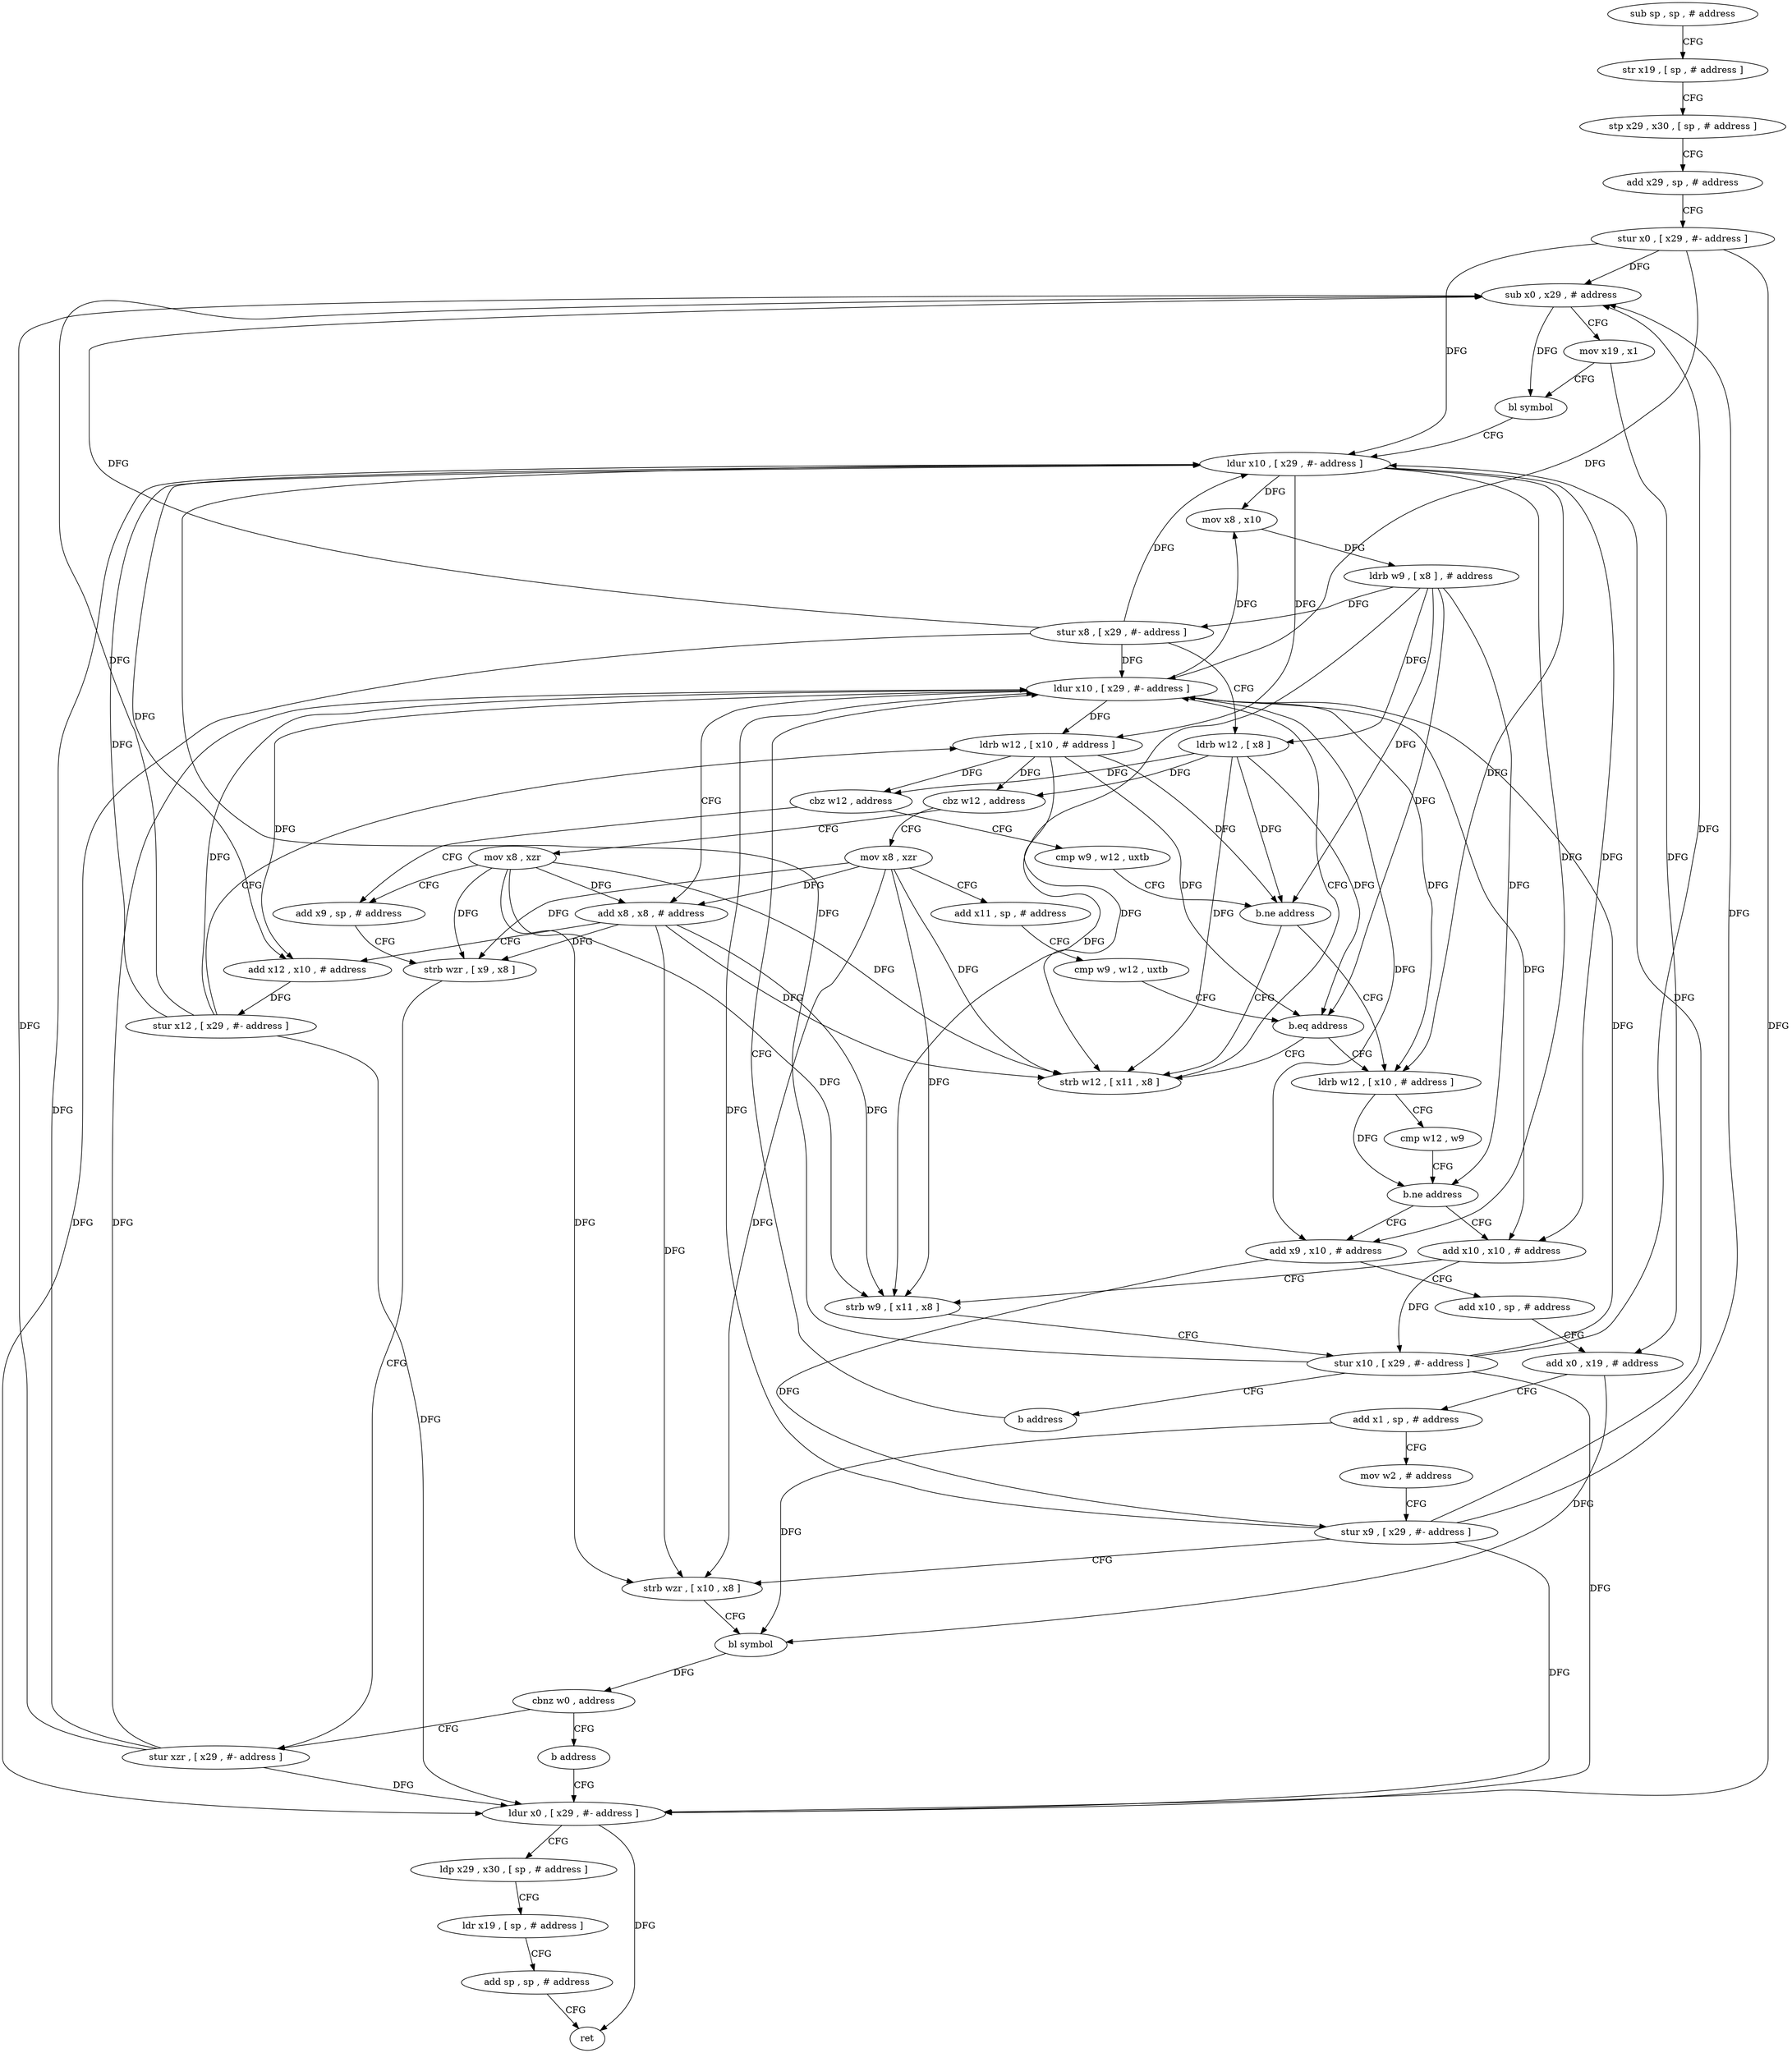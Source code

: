 digraph "func" {
"131176" [label = "sub sp , sp , # address" ]
"131180" [label = "str x19 , [ sp , # address ]" ]
"131184" [label = "stp x29 , x30 , [ sp , # address ]" ]
"131188" [label = "add x29 , sp , # address" ]
"131192" [label = "stur x0 , [ x29 , #- address ]" ]
"131196" [label = "sub x0 , x29 , # address" ]
"131200" [label = "mov x19 , x1" ]
"131204" [label = "bl symbol" ]
"131208" [label = "ldur x10 , [ x29 , #- address ]" ]
"131212" [label = "mov x8 , x10" ]
"131216" [label = "ldrb w9 , [ x8 ] , # address" ]
"131220" [label = "stur x8 , [ x29 , #- address ]" ]
"131224" [label = "ldrb w12 , [ x8 ]" ]
"131228" [label = "cbz w12 , address" ]
"131312" [label = "mov x8 , xzr" ]
"131232" [label = "mov x8 , xzr" ]
"131316" [label = "add x9 , sp , # address" ]
"131236" [label = "add x11 , sp , # address" ]
"131240" [label = "cmp w9 , w12 , uxtb" ]
"131244" [label = "b.eq address" ]
"131284" [label = "ldrb w12 , [ x10 , # address ]" ]
"131248" [label = "strb w12 , [ x11 , x8 ]" ]
"131288" [label = "cmp w12 , w9" ]
"131292" [label = "b.ne address" ]
"131348" [label = "add x9 , x10 , # address" ]
"131296" [label = "add x10 , x10 , # address" ]
"131252" [label = "ldur x10 , [ x29 , #- address ]" ]
"131352" [label = "add x10 , sp , # address" ]
"131356" [label = "add x0 , x19 , # address" ]
"131360" [label = "add x1 , sp , # address" ]
"131364" [label = "mov w2 , # address" ]
"131368" [label = "stur x9 , [ x29 , #- address ]" ]
"131372" [label = "strb wzr , [ x10 , x8 ]" ]
"131376" [label = "bl symbol" ]
"131380" [label = "cbnz w0 , address" ]
"131324" [label = "stur xzr , [ x29 , #- address ]" ]
"131384" [label = "b address" ]
"131300" [label = "strb w9 , [ x11 , x8 ]" ]
"131304" [label = "stur x10 , [ x29 , #- address ]" ]
"131308" [label = "b address" ]
"131320" [label = "strb wzr , [ x9 , x8 ]" ]
"131276" [label = "cmp w9 , w12 , uxtb" ]
"131280" [label = "b.ne address" ]
"131328" [label = "ldur x0 , [ x29 , #- address ]" ]
"131256" [label = "add x8 , x8 , # address" ]
"131260" [label = "add x12 , x10 , # address" ]
"131264" [label = "stur x12 , [ x29 , #- address ]" ]
"131268" [label = "ldrb w12 , [ x10 , # address ]" ]
"131272" [label = "cbz w12 , address" ]
"131332" [label = "ldp x29 , x30 , [ sp , # address ]" ]
"131336" [label = "ldr x19 , [ sp , # address ]" ]
"131340" [label = "add sp , sp , # address" ]
"131344" [label = "ret" ]
"131176" -> "131180" [ label = "CFG" ]
"131180" -> "131184" [ label = "CFG" ]
"131184" -> "131188" [ label = "CFG" ]
"131188" -> "131192" [ label = "CFG" ]
"131192" -> "131196" [ label = "DFG" ]
"131192" -> "131208" [ label = "DFG" ]
"131192" -> "131252" [ label = "DFG" ]
"131192" -> "131328" [ label = "DFG" ]
"131196" -> "131200" [ label = "CFG" ]
"131196" -> "131204" [ label = "DFG" ]
"131200" -> "131204" [ label = "CFG" ]
"131200" -> "131356" [ label = "DFG" ]
"131204" -> "131208" [ label = "CFG" ]
"131208" -> "131212" [ label = "DFG" ]
"131208" -> "131284" [ label = "DFG" ]
"131208" -> "131348" [ label = "DFG" ]
"131208" -> "131296" [ label = "DFG" ]
"131208" -> "131260" [ label = "DFG" ]
"131208" -> "131268" [ label = "DFG" ]
"131212" -> "131216" [ label = "DFG" ]
"131216" -> "131220" [ label = "DFG" ]
"131216" -> "131244" [ label = "DFG" ]
"131216" -> "131292" [ label = "DFG" ]
"131216" -> "131300" [ label = "DFG" ]
"131216" -> "131280" [ label = "DFG" ]
"131216" -> "131224" [ label = "DFG" ]
"131220" -> "131224" [ label = "CFG" ]
"131220" -> "131196" [ label = "DFG" ]
"131220" -> "131208" [ label = "DFG" ]
"131220" -> "131252" [ label = "DFG" ]
"131220" -> "131328" [ label = "DFG" ]
"131224" -> "131228" [ label = "DFG" ]
"131224" -> "131244" [ label = "DFG" ]
"131224" -> "131248" [ label = "DFG" ]
"131224" -> "131272" [ label = "DFG" ]
"131224" -> "131280" [ label = "DFG" ]
"131228" -> "131312" [ label = "CFG" ]
"131228" -> "131232" [ label = "CFG" ]
"131312" -> "131316" [ label = "CFG" ]
"131312" -> "131320" [ label = "DFG" ]
"131312" -> "131248" [ label = "DFG" ]
"131312" -> "131372" [ label = "DFG" ]
"131312" -> "131300" [ label = "DFG" ]
"131312" -> "131256" [ label = "DFG" ]
"131232" -> "131236" [ label = "CFG" ]
"131232" -> "131320" [ label = "DFG" ]
"131232" -> "131248" [ label = "DFG" ]
"131232" -> "131372" [ label = "DFG" ]
"131232" -> "131300" [ label = "DFG" ]
"131232" -> "131256" [ label = "DFG" ]
"131316" -> "131320" [ label = "CFG" ]
"131236" -> "131240" [ label = "CFG" ]
"131240" -> "131244" [ label = "CFG" ]
"131244" -> "131284" [ label = "CFG" ]
"131244" -> "131248" [ label = "CFG" ]
"131284" -> "131288" [ label = "CFG" ]
"131284" -> "131292" [ label = "DFG" ]
"131248" -> "131252" [ label = "CFG" ]
"131288" -> "131292" [ label = "CFG" ]
"131292" -> "131348" [ label = "CFG" ]
"131292" -> "131296" [ label = "CFG" ]
"131348" -> "131352" [ label = "CFG" ]
"131348" -> "131368" [ label = "DFG" ]
"131296" -> "131300" [ label = "CFG" ]
"131296" -> "131304" [ label = "DFG" ]
"131252" -> "131256" [ label = "CFG" ]
"131252" -> "131212" [ label = "DFG" ]
"131252" -> "131284" [ label = "DFG" ]
"131252" -> "131348" [ label = "DFG" ]
"131252" -> "131296" [ label = "DFG" ]
"131252" -> "131260" [ label = "DFG" ]
"131252" -> "131268" [ label = "DFG" ]
"131352" -> "131356" [ label = "CFG" ]
"131356" -> "131360" [ label = "CFG" ]
"131356" -> "131376" [ label = "DFG" ]
"131360" -> "131364" [ label = "CFG" ]
"131360" -> "131376" [ label = "DFG" ]
"131364" -> "131368" [ label = "CFG" ]
"131368" -> "131372" [ label = "CFG" ]
"131368" -> "131196" [ label = "DFG" ]
"131368" -> "131208" [ label = "DFG" ]
"131368" -> "131252" [ label = "DFG" ]
"131368" -> "131328" [ label = "DFG" ]
"131372" -> "131376" [ label = "CFG" ]
"131376" -> "131380" [ label = "DFG" ]
"131380" -> "131324" [ label = "CFG" ]
"131380" -> "131384" [ label = "CFG" ]
"131324" -> "131328" [ label = "DFG" ]
"131324" -> "131196" [ label = "DFG" ]
"131324" -> "131208" [ label = "DFG" ]
"131324" -> "131252" [ label = "DFG" ]
"131384" -> "131328" [ label = "CFG" ]
"131300" -> "131304" [ label = "CFG" ]
"131304" -> "131308" [ label = "CFG" ]
"131304" -> "131196" [ label = "DFG" ]
"131304" -> "131208" [ label = "DFG" ]
"131304" -> "131252" [ label = "DFG" ]
"131304" -> "131328" [ label = "DFG" ]
"131308" -> "131252" [ label = "CFG" ]
"131320" -> "131324" [ label = "CFG" ]
"131276" -> "131280" [ label = "CFG" ]
"131280" -> "131248" [ label = "CFG" ]
"131280" -> "131284" [ label = "CFG" ]
"131328" -> "131332" [ label = "CFG" ]
"131328" -> "131344" [ label = "DFG" ]
"131256" -> "131260" [ label = "CFG" ]
"131256" -> "131320" [ label = "DFG" ]
"131256" -> "131372" [ label = "DFG" ]
"131256" -> "131248" [ label = "DFG" ]
"131256" -> "131300" [ label = "DFG" ]
"131260" -> "131264" [ label = "DFG" ]
"131264" -> "131268" [ label = "CFG" ]
"131264" -> "131196" [ label = "DFG" ]
"131264" -> "131208" [ label = "DFG" ]
"131264" -> "131252" [ label = "DFG" ]
"131264" -> "131328" [ label = "DFG" ]
"131268" -> "131272" [ label = "DFG" ]
"131268" -> "131228" [ label = "DFG" ]
"131268" -> "131244" [ label = "DFG" ]
"131268" -> "131248" [ label = "DFG" ]
"131268" -> "131280" [ label = "DFG" ]
"131272" -> "131316" [ label = "CFG" ]
"131272" -> "131276" [ label = "CFG" ]
"131332" -> "131336" [ label = "CFG" ]
"131336" -> "131340" [ label = "CFG" ]
"131340" -> "131344" [ label = "CFG" ]
}
